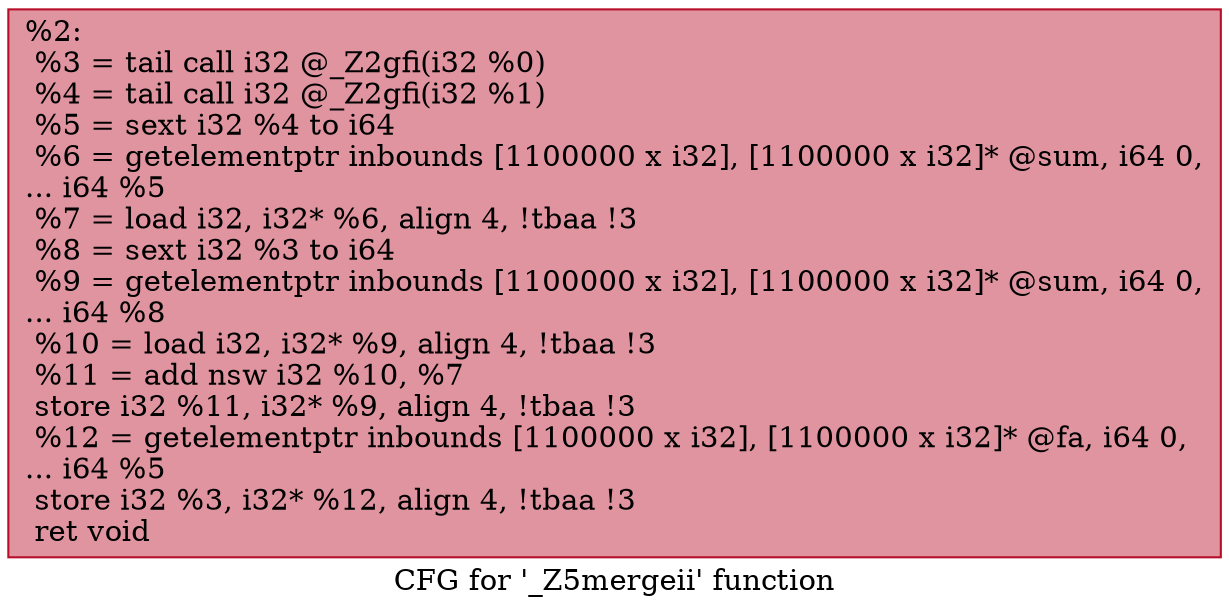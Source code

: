 digraph "CFG for '_Z5mergeii' function" {
	label="CFG for '_Z5mergeii' function";

	Node0x55673062f260 [shape=record,color="#b70d28ff", style=filled, fillcolor="#b70d2870",label="{%2:\l  %3 = tail call i32 @_Z2gfi(i32 %0)\l  %4 = tail call i32 @_Z2gfi(i32 %1)\l  %5 = sext i32 %4 to i64\l  %6 = getelementptr inbounds [1100000 x i32], [1100000 x i32]* @sum, i64 0,\l... i64 %5\l  %7 = load i32, i32* %6, align 4, !tbaa !3\l  %8 = sext i32 %3 to i64\l  %9 = getelementptr inbounds [1100000 x i32], [1100000 x i32]* @sum, i64 0,\l... i64 %8\l  %10 = load i32, i32* %9, align 4, !tbaa !3\l  %11 = add nsw i32 %10, %7\l  store i32 %11, i32* %9, align 4, !tbaa !3\l  %12 = getelementptr inbounds [1100000 x i32], [1100000 x i32]* @fa, i64 0,\l... i64 %5\l  store i32 %3, i32* %12, align 4, !tbaa !3\l  ret void\l}"];
}
